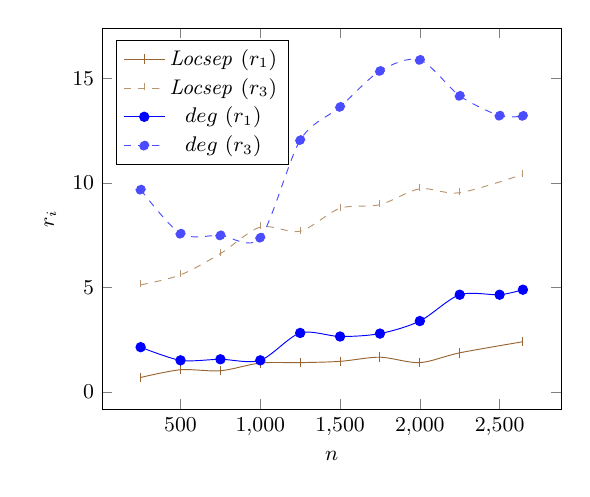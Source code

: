 \tikzstyle{textstyle}=[font=\fontsize{9}{9}\selectfont]
\begin{tikzpicture}[textstyle, scale=0.85]
    \begin{axis}[
        xlabel={$n$},
        ylabel={$r_{i}$},
		legend pos=north west
        ]
        
    \addplot[smooth,mark=|,color=black!20!brown, solid] plot coordinates {
		(250,0.7)
		(500,1.07)
		(750,1.02)
		(1000,1.39)
		(1250,1.41)
		(1500,1.47)
		(1750,1.67)
		(2000,1.41)
		(2250,1.88)
		(2646,2.41)
    };
    \addlegendentry{\textit{Locsep} $(r_{1})$}
    
    \addplot[smooth,mark=|,color=black!20!brown!70, dashed] plot coordinates {
		(250,5.13)
		(500,5.61)
		(750,6.63)
		(1000,7.9)
		(1250,7.7)
		(1500,8.80)
		(1750,8.97)
		(2000,9.73)
		(2250,9.54)
		(2646,10.42)
    };
    \addlegendentry{\textit{Locsep} $(r_{3})$}
    
    \addplot[smooth,mark=*,color=blue, solid] plot coordinates {
		(250,2.15)
		(500,1.52)
		(750,1.57)
		(1000,1.52)
		(1250,2.83)
		(1500,2.66)
		(1750,2.80)
		(2000,3.40)
		(2250,4.66)
		(2500,4.66)
		(2646,4.90)
    };
    \addlegendentry{$deg$ $(r_{1})$}

    \addplot[smooth,mark=*, color=blue!70, dashed] plot coordinates {
		(250,9.69)
		(500,7.58)
		(750,7.50)
		(1000,7.39)
		(1250,12.06)
		(1500,13.65)
		(1750,15.37)
		(2000,15.90)
		(2250,14.18)
		(2500,13.23)
		(2646,13.22)
    };
    \addlegendentry{$deg$ $(r_{3})$}
    
    \end{axis}
\end{tikzpicture}
